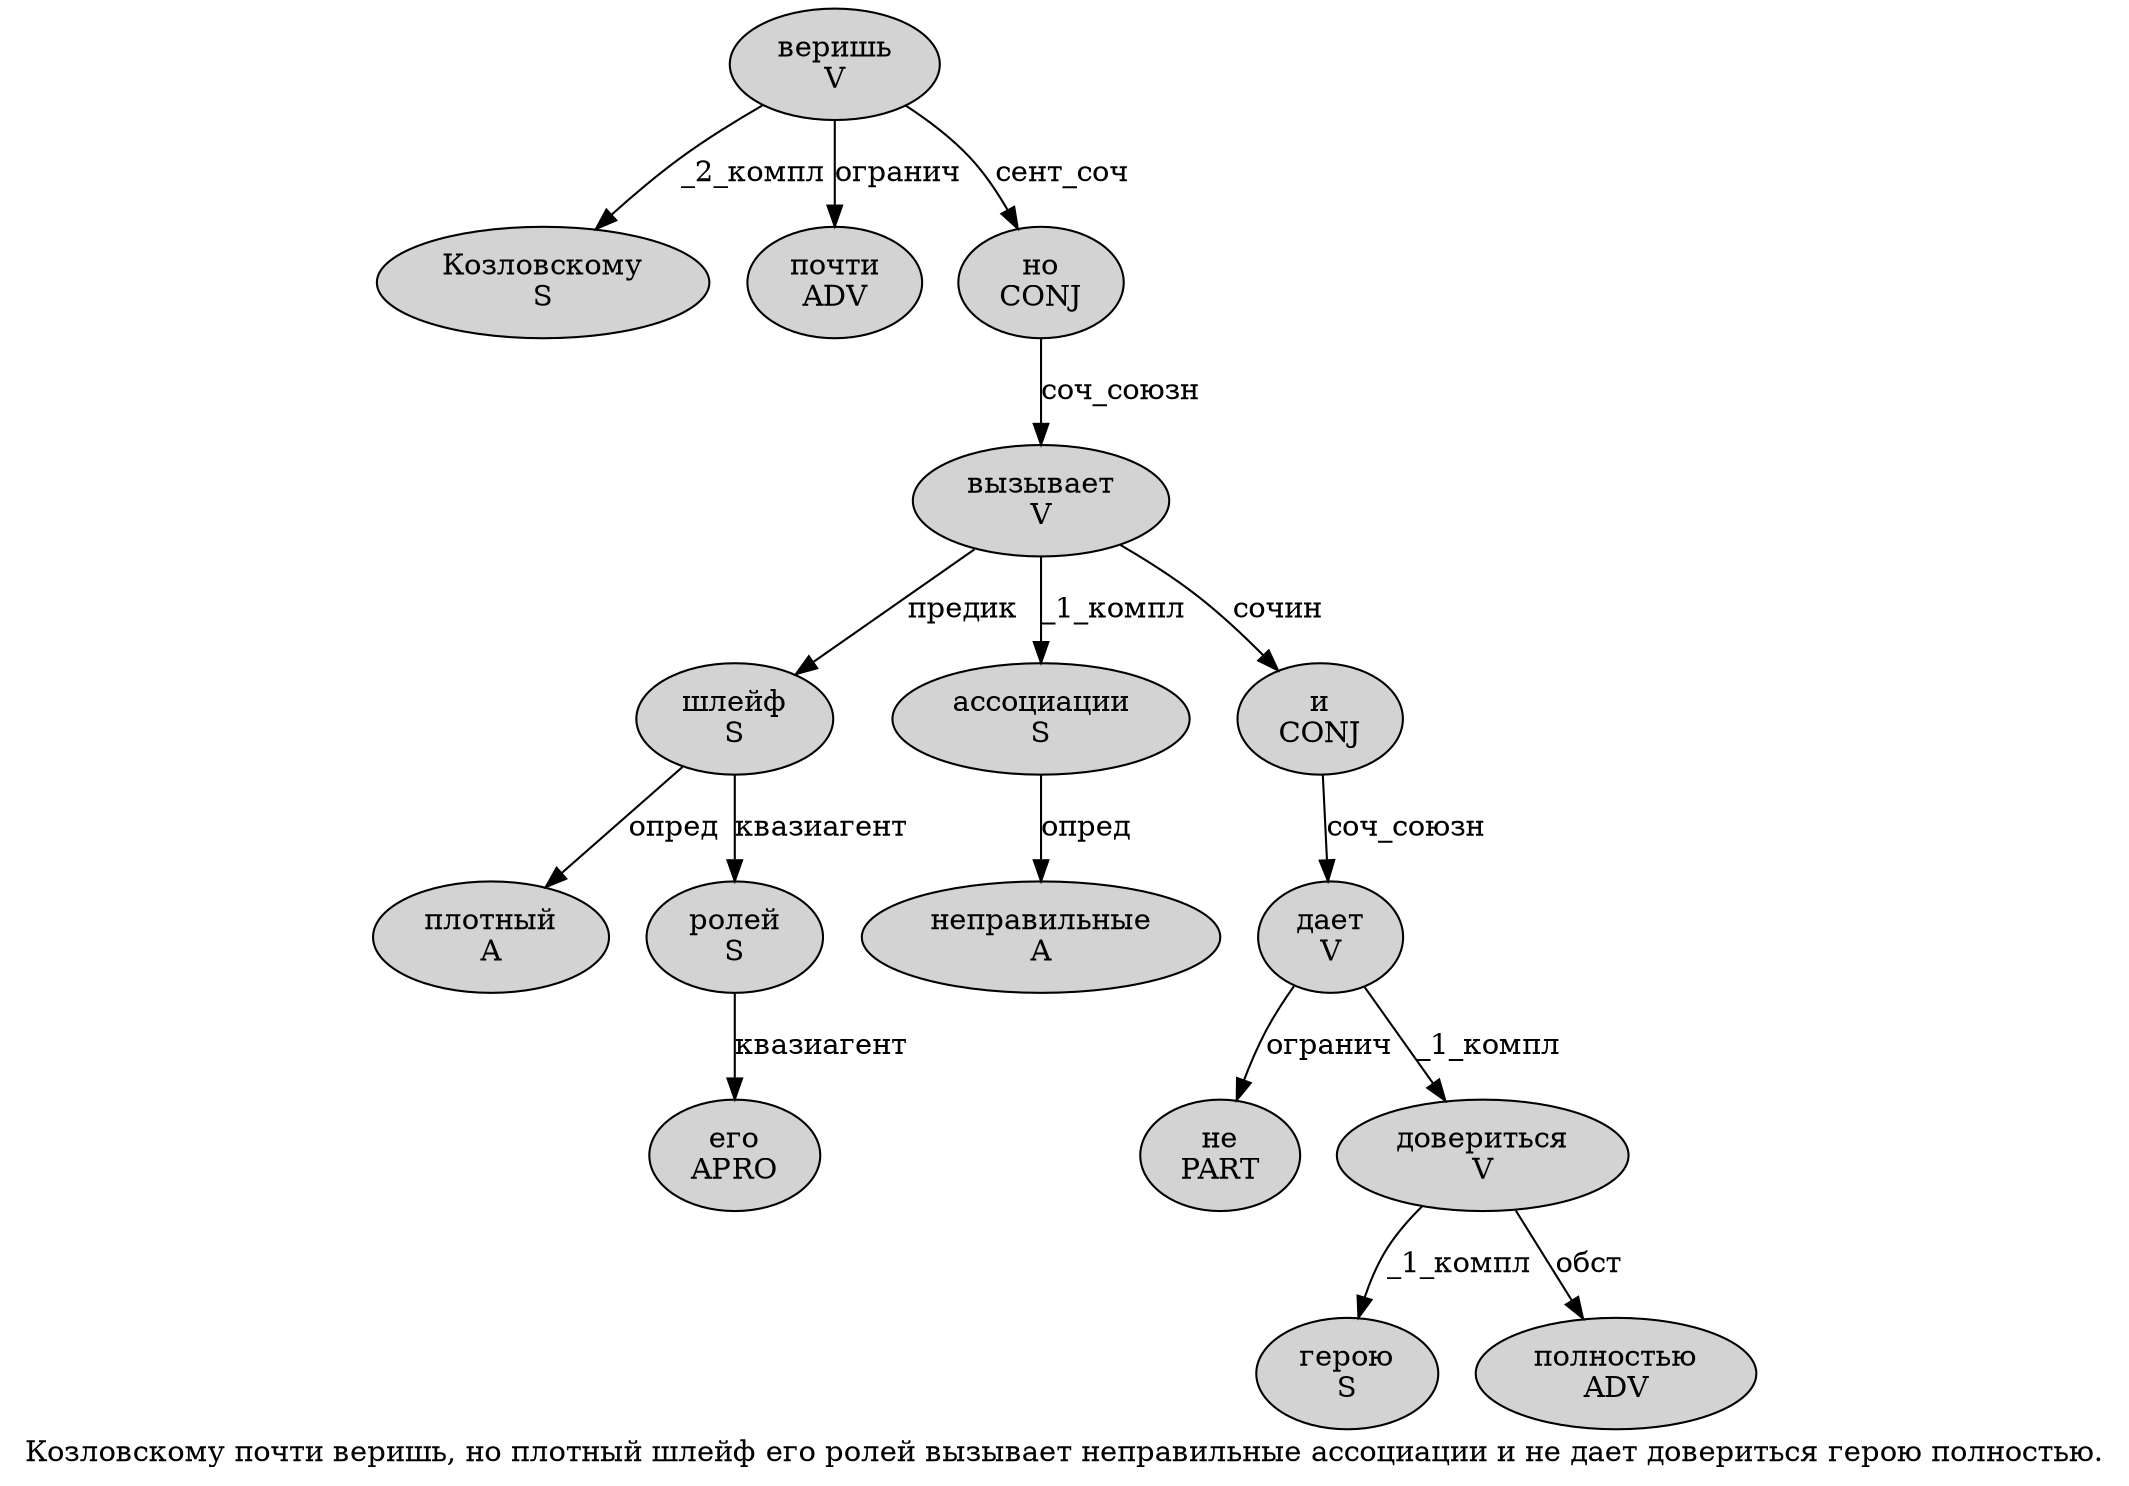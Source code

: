 digraph SENTENCE_3513 {
	graph [label="Козловскому почти веришь, но плотный шлейф его ролей вызывает неправильные ассоциации и не дает довериться герою полностью."]
	node [style=filled]
		0 [label="Козловскому
S" color="" fillcolor=lightgray penwidth=1 shape=ellipse]
		1 [label="почти
ADV" color="" fillcolor=lightgray penwidth=1 shape=ellipse]
		2 [label="веришь
V" color="" fillcolor=lightgray penwidth=1 shape=ellipse]
		4 [label="но
CONJ" color="" fillcolor=lightgray penwidth=1 shape=ellipse]
		5 [label="плотный
A" color="" fillcolor=lightgray penwidth=1 shape=ellipse]
		6 [label="шлейф
S" color="" fillcolor=lightgray penwidth=1 shape=ellipse]
		7 [label="его
APRO" color="" fillcolor=lightgray penwidth=1 shape=ellipse]
		8 [label="ролей
S" color="" fillcolor=lightgray penwidth=1 shape=ellipse]
		9 [label="вызывает
V" color="" fillcolor=lightgray penwidth=1 shape=ellipse]
		10 [label="неправильные
A" color="" fillcolor=lightgray penwidth=1 shape=ellipse]
		11 [label="ассоциации
S" color="" fillcolor=lightgray penwidth=1 shape=ellipse]
		12 [label="и
CONJ" color="" fillcolor=lightgray penwidth=1 shape=ellipse]
		13 [label="не
PART" color="" fillcolor=lightgray penwidth=1 shape=ellipse]
		14 [label="дает
V" color="" fillcolor=lightgray penwidth=1 shape=ellipse]
		15 [label="довериться
V" color="" fillcolor=lightgray penwidth=1 shape=ellipse]
		16 [label="герою
S" color="" fillcolor=lightgray penwidth=1 shape=ellipse]
		17 [label="полностью
ADV" color="" fillcolor=lightgray penwidth=1 shape=ellipse]
			8 -> 7 [label="квазиагент"]
			14 -> 13 [label="огранич"]
			14 -> 15 [label="_1_компл"]
			9 -> 6 [label="предик"]
			9 -> 11 [label="_1_компл"]
			9 -> 12 [label="сочин"]
			11 -> 10 [label="опред"]
			12 -> 14 [label="соч_союзн"]
			4 -> 9 [label="соч_союзн"]
			15 -> 16 [label="_1_компл"]
			15 -> 17 [label="обст"]
			6 -> 5 [label="опред"]
			6 -> 8 [label="квазиагент"]
			2 -> 0 [label="_2_компл"]
			2 -> 1 [label="огранич"]
			2 -> 4 [label="сент_соч"]
}